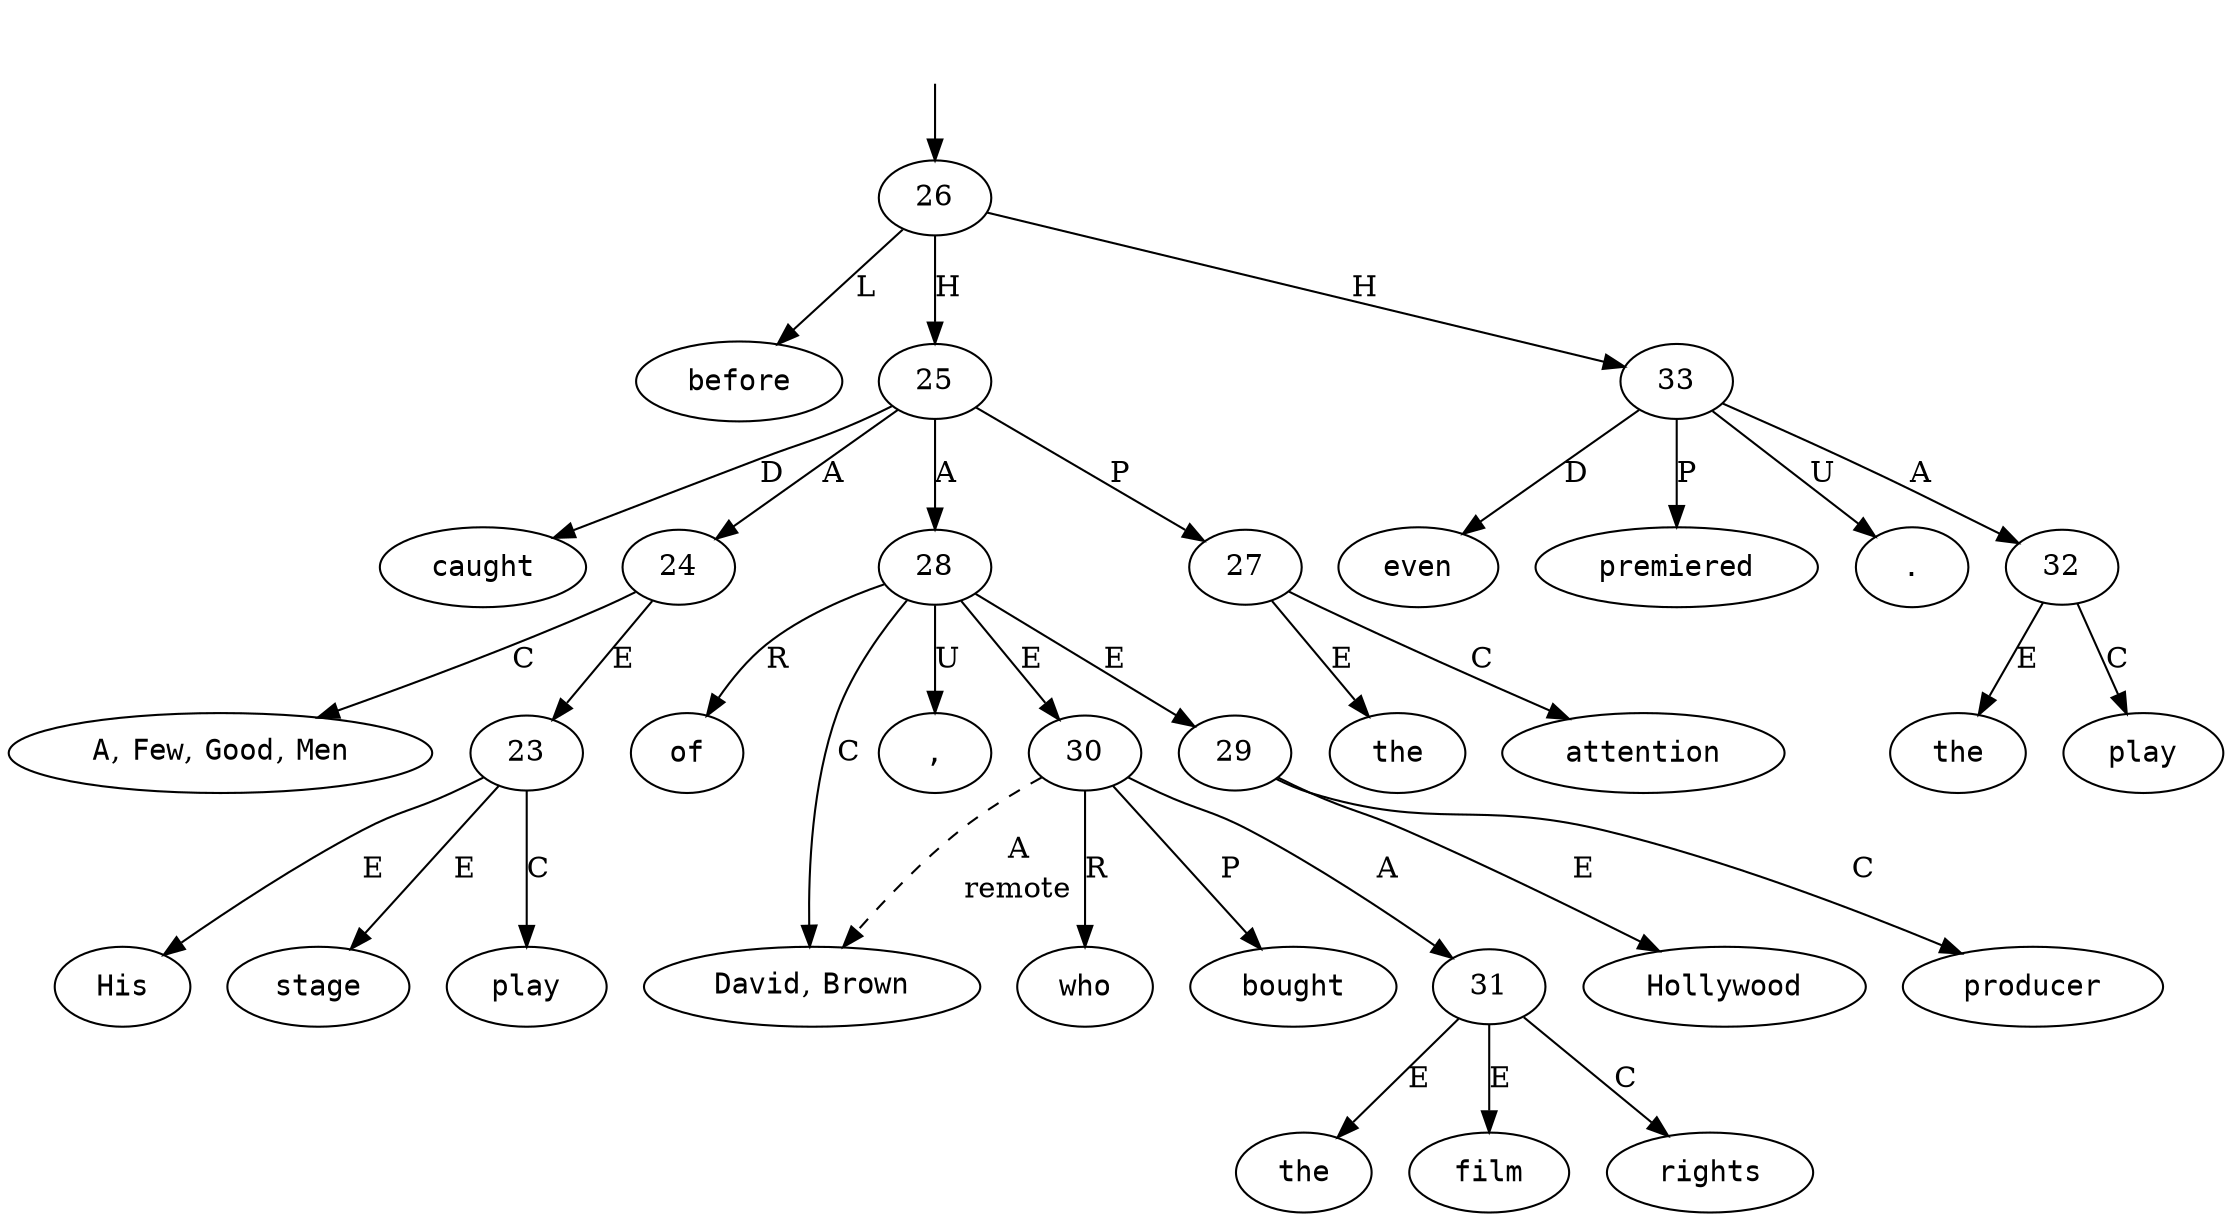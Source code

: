 digraph "185003" {
  top [ style=invis ];
  top -> 26;
  0 [ shape=oval, label=<<table align="center" border="0" cellspacing="0"><tr><td colspan="2"><font face="Courier">His</font></td></tr></table>> ];
  1 [ shape=oval, label=<<table align="center" border="0" cellspacing="0"><tr><td colspan="2"><font face="Courier">stage</font></td></tr></table>> ];
  2 [ shape=oval, label=<<table align="center" border="0" cellspacing="0"><tr><td colspan="2"><font face="Courier">play</font></td></tr></table>> ];
  3 [ shape=oval, label=<<table align="center" border="0" cellspacing="0"><tr><td colspan="2"><font face="Courier">A</font>,&nbsp;<font face="Courier">Few</font>,&nbsp;<font face="Courier">Good</font>,&nbsp;<font face="Courier">Men</font></td></tr></table>> ];
  4 [ shape=oval, label=<<table align="center" border="0" cellspacing="0"><tr><td colspan="2"><font face="Courier">caught</font></td></tr></table>> ];
  5 [ shape=oval, label=<<table align="center" border="0" cellspacing="0"><tr><td colspan="2"><font face="Courier">the</font></td></tr></table>> ];
  6 [ shape=oval, label=<<table align="center" border="0" cellspacing="0"><tr><td colspan="2"><font face="Courier">attention</font></td></tr></table>> ];
  7 [ shape=oval, label=<<table align="center" border="0" cellspacing="0"><tr><td colspan="2"><font face="Courier">of</font></td></tr></table>> ];
  8 [ shape=oval, label=<<table align="center" border="0" cellspacing="0"><tr><td colspan="2"><font face="Courier">Hollywood</font></td></tr></table>> ];
  9 [ shape=oval, label=<<table align="center" border="0" cellspacing="0"><tr><td colspan="2"><font face="Courier">producer</font></td></tr></table>> ];
  10 [ shape=oval, label=<<table align="center" border="0" cellspacing="0"><tr><td colspan="2"><font face="Courier">David</font>,&nbsp;<font face="Courier">Brown</font></td></tr></table>> ];
  11 [ shape=oval, label=<<table align="center" border="0" cellspacing="0"><tr><td colspan="2"><font face="Courier">,</font></td></tr></table>> ];
  12 [ shape=oval, label=<<table align="center" border="0" cellspacing="0"><tr><td colspan="2"><font face="Courier">who</font></td></tr></table>> ];
  13 [ shape=oval, label=<<table align="center" border="0" cellspacing="0"><tr><td colspan="2"><font face="Courier">bought</font></td></tr></table>> ];
  14 [ shape=oval, label=<<table align="center" border="0" cellspacing="0"><tr><td colspan="2"><font face="Courier">the</font></td></tr></table>> ];
  15 [ shape=oval, label=<<table align="center" border="0" cellspacing="0"><tr><td colspan="2"><font face="Courier">film</font></td></tr></table>> ];
  16 [ shape=oval, label=<<table align="center" border="0" cellspacing="0"><tr><td colspan="2"><font face="Courier">rights</font></td></tr></table>> ];
  17 [ shape=oval, label=<<table align="center" border="0" cellspacing="0"><tr><td colspan="2"><font face="Courier">before</font></td></tr></table>> ];
  18 [ shape=oval, label=<<table align="center" border="0" cellspacing="0"><tr><td colspan="2"><font face="Courier">the</font></td></tr></table>> ];
  19 [ shape=oval, label=<<table align="center" border="0" cellspacing="0"><tr><td colspan="2"><font face="Courier">play</font></td></tr></table>> ];
  20 [ shape=oval, label=<<table align="center" border="0" cellspacing="0"><tr><td colspan="2"><font face="Courier">even</font></td></tr></table>> ];
  21 [ shape=oval, label=<<table align="center" border="0" cellspacing="0"><tr><td colspan="2"><font face="Courier">premiered</font></td></tr></table>> ];
  22 [ shape=oval, label=<<table align="center" border="0" cellspacing="0"><tr><td colspan="2"><font face="Courier">.</font></td></tr></table>> ];
  23 -> 0 [ label="E" ];
  23 -> 1 [ label="E" ];
  23 -> 2 [ label="C" ];
  24 -> 23 [ label="E" ];
  24 -> 3 [ label="C" ];
  25 -> 28 [ label="A" ];
  25 -> 4 [ label="D" ];
  25 -> 24 [ label="A" ];
  25 -> 27 [ label="P" ];
  26 -> 33 [ label="H" ];
  26 -> 17 [ label="L" ];
  26 -> 25 [ label="H" ];
  27 -> 6 [ label="C" ];
  27 -> 5 [ label="E" ];
  28 -> 30 [ label="E" ];
  28 -> 11 [ label="U" ];
  28 -> 7 [ label="R" ];
  28 -> 29 [ label="E" ];
  28 -> 10 [ label="C" ];
  29 -> 9 [ label="C" ];
  29 -> 8 [ label="E" ];
  30 -> 12 [ label="R" ];
  30 -> 13 [ label="P" ];
  30 -> 10 [ label=<<table align="center" border="0" cellspacing="0"><tr><td colspan="1">A</td></tr><tr><td>remote</td></tr></table>>, style=dashed ];
  30 -> 31 [ label="A" ];
  31 -> 15 [ label="E" ];
  31 -> 16 [ label="C" ];
  31 -> 14 [ label="E" ];
  32 -> 18 [ label="E" ];
  32 -> 19 [ label="C" ];
  33 -> 22 [ label="U" ];
  33 -> 32 [ label="A" ];
  33 -> 20 [ label="D" ];
  33 -> 21 [ label="P" ];
}


